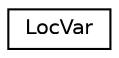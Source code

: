 digraph "Graphical Class Hierarchy"
{
 // LATEX_PDF_SIZE
  edge [fontname="Helvetica",fontsize="10",labelfontname="Helvetica",labelfontsize="10"];
  node [fontname="Helvetica",fontsize="10",shape=record];
  rankdir="LR";
  Node0 [label="LocVar",height=0.2,width=0.4,color="black", fillcolor="white", style="filled",URL="$struct_loc_var.html",tooltip=" "];
}

